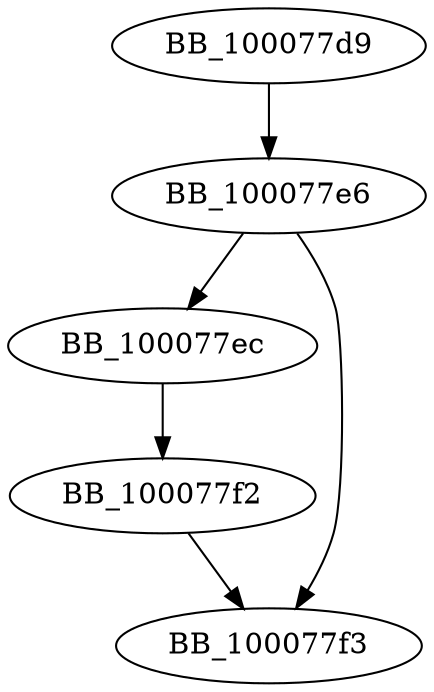 DiGraph sub_100077D9{
BB_100077d9->BB_100077e6
BB_100077e6->BB_100077ec
BB_100077e6->BB_100077f3
BB_100077ec->BB_100077f2
BB_100077f2->BB_100077f3
}
